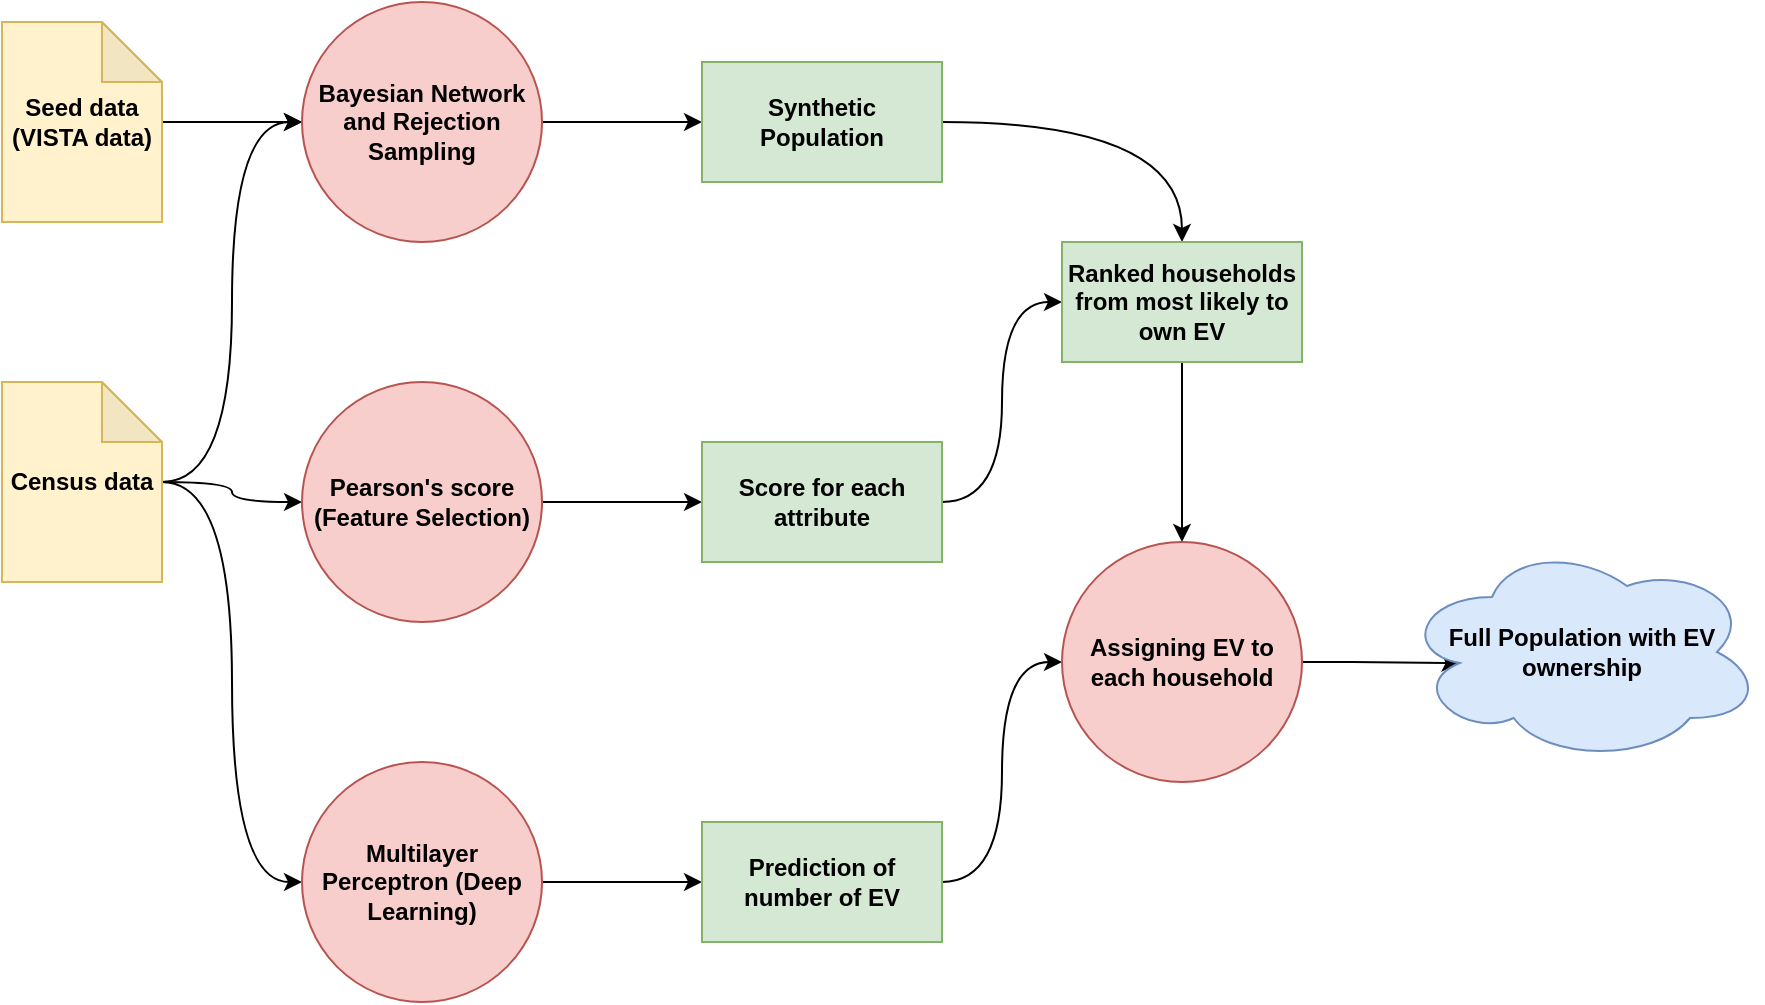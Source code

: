 <mxfile version="21.6.8" type="github">
  <diagram name="Page-1" id="hWAXKIq-UvrtwWa6Y3Kl">
    <mxGraphModel dx="1233" dy="691" grid="1" gridSize="10" guides="1" tooltips="1" connect="1" arrows="1" fold="1" page="1" pageScale="1" pageWidth="1169" pageHeight="827" math="0" shadow="0">
      <root>
        <mxCell id="0" />
        <mxCell id="1" parent="0" />
        <mxCell id="QMQ7qLqh33K4k-CmOpZa-18" style="edgeStyle=orthogonalEdgeStyle;rounded=0;orthogonalLoop=1;jettySize=auto;html=1;entryX=0;entryY=0.5;entryDx=0;entryDy=0;curved=1;" edge="1" parent="1" source="QMQ7qLqh33K4k-CmOpZa-2" target="QMQ7qLqh33K4k-CmOpZa-4">
          <mxGeometry relative="1" as="geometry" />
        </mxCell>
        <mxCell id="QMQ7qLqh33K4k-CmOpZa-19" style="edgeStyle=orthogonalEdgeStyle;rounded=0;orthogonalLoop=1;jettySize=auto;html=1;curved=1;" edge="1" parent="1" source="QMQ7qLqh33K4k-CmOpZa-2" target="QMQ7qLqh33K4k-CmOpZa-8">
          <mxGeometry relative="1" as="geometry" />
        </mxCell>
        <mxCell id="QMQ7qLqh33K4k-CmOpZa-20" style="edgeStyle=orthogonalEdgeStyle;rounded=0;orthogonalLoop=1;jettySize=auto;html=1;entryX=0;entryY=0.5;entryDx=0;entryDy=0;curved=1;" edge="1" parent="1" source="QMQ7qLqh33K4k-CmOpZa-2" target="QMQ7qLqh33K4k-CmOpZa-7">
          <mxGeometry relative="1" as="geometry" />
        </mxCell>
        <mxCell id="QMQ7qLqh33K4k-CmOpZa-2" value="&lt;b&gt;Census data&lt;/b&gt;" style="shape=note;whiteSpace=wrap;html=1;backgroundOutline=1;darkOpacity=0.05;fillColor=#fff2cc;strokeColor=#d6b656;" vertex="1" parent="1">
          <mxGeometry x="120" y="400" width="80" height="100" as="geometry" />
        </mxCell>
        <mxCell id="QMQ7qLqh33K4k-CmOpZa-16" style="edgeStyle=orthogonalEdgeStyle;rounded=0;orthogonalLoop=1;jettySize=auto;html=1;entryX=0;entryY=0.5;entryDx=0;entryDy=0;" edge="1" parent="1" source="QMQ7qLqh33K4k-CmOpZa-3" target="QMQ7qLqh33K4k-CmOpZa-4">
          <mxGeometry relative="1" as="geometry" />
        </mxCell>
        <mxCell id="QMQ7qLqh33K4k-CmOpZa-3" value="&lt;b&gt;Seed data (VISTA data)&lt;/b&gt;" style="shape=note;whiteSpace=wrap;html=1;backgroundOutline=1;darkOpacity=0.05;fillColor=#fff2cc;strokeColor=#d6b656;" vertex="1" parent="1">
          <mxGeometry x="120" y="220" width="80" height="100" as="geometry" />
        </mxCell>
        <mxCell id="QMQ7qLqh33K4k-CmOpZa-21" style="edgeStyle=orthogonalEdgeStyle;rounded=0;orthogonalLoop=1;jettySize=auto;html=1;entryX=0;entryY=0.5;entryDx=0;entryDy=0;" edge="1" parent="1" source="QMQ7qLqh33K4k-CmOpZa-4" target="QMQ7qLqh33K4k-CmOpZa-5">
          <mxGeometry relative="1" as="geometry" />
        </mxCell>
        <mxCell id="QMQ7qLqh33K4k-CmOpZa-4" value="&lt;b&gt;Bayesian Network and Rejection Sampling&lt;/b&gt;" style="ellipse;whiteSpace=wrap;html=1;aspect=fixed;fillColor=#f8cecc;strokeColor=#b85450;" vertex="1" parent="1">
          <mxGeometry x="270" y="210" width="120" height="120" as="geometry" />
        </mxCell>
        <mxCell id="QMQ7qLqh33K4k-CmOpZa-24" style="edgeStyle=orthogonalEdgeStyle;rounded=0;orthogonalLoop=1;jettySize=auto;html=1;entryX=0.5;entryY=0;entryDx=0;entryDy=0;curved=1;" edge="1" parent="1" source="QMQ7qLqh33K4k-CmOpZa-5" target="QMQ7qLqh33K4k-CmOpZa-12">
          <mxGeometry relative="1" as="geometry" />
        </mxCell>
        <mxCell id="QMQ7qLqh33K4k-CmOpZa-5" value="&lt;b&gt;Synthetic Population&lt;/b&gt;" style="rounded=0;whiteSpace=wrap;html=1;fillColor=#d5e8d4;strokeColor=#82b366;" vertex="1" parent="1">
          <mxGeometry x="470" y="240" width="120" height="60" as="geometry" />
        </mxCell>
        <mxCell id="QMQ7qLqh33K4k-CmOpZa-23" style="edgeStyle=orthogonalEdgeStyle;rounded=0;orthogonalLoop=1;jettySize=auto;html=1;entryX=0;entryY=0.5;entryDx=0;entryDy=0;" edge="1" parent="1" source="QMQ7qLqh33K4k-CmOpZa-7" target="QMQ7qLqh33K4k-CmOpZa-9">
          <mxGeometry relative="1" as="geometry" />
        </mxCell>
        <mxCell id="QMQ7qLqh33K4k-CmOpZa-7" value="&lt;b&gt;Multilayer Perceptron (Deep Learning)&lt;/b&gt;" style="ellipse;whiteSpace=wrap;html=1;aspect=fixed;fillColor=#f8cecc;strokeColor=#b85450;" vertex="1" parent="1">
          <mxGeometry x="270" y="590" width="120" height="120" as="geometry" />
        </mxCell>
        <mxCell id="QMQ7qLqh33K4k-CmOpZa-22" style="edgeStyle=orthogonalEdgeStyle;rounded=0;orthogonalLoop=1;jettySize=auto;html=1;" edge="1" parent="1" source="QMQ7qLqh33K4k-CmOpZa-8" target="QMQ7qLqh33K4k-CmOpZa-10">
          <mxGeometry relative="1" as="geometry" />
        </mxCell>
        <mxCell id="QMQ7qLqh33K4k-CmOpZa-8" value="&lt;b&gt;Pearson&#39;s score (Feature Selection)&lt;/b&gt;" style="ellipse;whiteSpace=wrap;html=1;aspect=fixed;fillColor=#f8cecc;strokeColor=#b85450;" vertex="1" parent="1">
          <mxGeometry x="270" y="400" width="120" height="120" as="geometry" />
        </mxCell>
        <mxCell id="QMQ7qLqh33K4k-CmOpZa-27" style="edgeStyle=orthogonalEdgeStyle;rounded=0;orthogonalLoop=1;jettySize=auto;html=1;entryX=0;entryY=0.5;entryDx=0;entryDy=0;curved=1;" edge="1" parent="1" source="QMQ7qLqh33K4k-CmOpZa-9" target="QMQ7qLqh33K4k-CmOpZa-14">
          <mxGeometry relative="1" as="geometry" />
        </mxCell>
        <mxCell id="QMQ7qLqh33K4k-CmOpZa-9" value="&lt;b&gt;Prediction of number of EV&lt;/b&gt;" style="rounded=0;whiteSpace=wrap;html=1;fillColor=#d5e8d4;strokeColor=#82b366;" vertex="1" parent="1">
          <mxGeometry x="470" y="620" width="120" height="60" as="geometry" />
        </mxCell>
        <mxCell id="QMQ7qLqh33K4k-CmOpZa-25" style="edgeStyle=orthogonalEdgeStyle;rounded=0;orthogonalLoop=1;jettySize=auto;html=1;entryX=0;entryY=0.5;entryDx=0;entryDy=0;curved=1;" edge="1" parent="1" source="QMQ7qLqh33K4k-CmOpZa-10" target="QMQ7qLqh33K4k-CmOpZa-12">
          <mxGeometry relative="1" as="geometry" />
        </mxCell>
        <mxCell id="QMQ7qLqh33K4k-CmOpZa-10" value="&lt;b&gt;Score for each attribute&lt;/b&gt;" style="rounded=0;whiteSpace=wrap;html=1;fillColor=#d5e8d4;strokeColor=#82b366;" vertex="1" parent="1">
          <mxGeometry x="470" y="430" width="120" height="60" as="geometry" />
        </mxCell>
        <mxCell id="QMQ7qLqh33K4k-CmOpZa-26" style="edgeStyle=orthogonalEdgeStyle;rounded=0;orthogonalLoop=1;jettySize=auto;html=1;entryX=0.5;entryY=0;entryDx=0;entryDy=0;" edge="1" parent="1" source="QMQ7qLqh33K4k-CmOpZa-12" target="QMQ7qLqh33K4k-CmOpZa-14">
          <mxGeometry relative="1" as="geometry" />
        </mxCell>
        <mxCell id="QMQ7qLqh33K4k-CmOpZa-12" value="&lt;b&gt;Ranked households from most likely to own EV&lt;/b&gt;" style="rounded=0;whiteSpace=wrap;html=1;fillColor=#d5e8d4;strokeColor=#82b366;" vertex="1" parent="1">
          <mxGeometry x="650" y="330" width="120" height="60" as="geometry" />
        </mxCell>
        <mxCell id="QMQ7qLqh33K4k-CmOpZa-28" style="edgeStyle=orthogonalEdgeStyle;rounded=0;orthogonalLoop=1;jettySize=auto;html=1;entryX=0.16;entryY=0.55;entryDx=0;entryDy=0;entryPerimeter=0;" edge="1" parent="1" source="QMQ7qLqh33K4k-CmOpZa-14" target="QMQ7qLqh33K4k-CmOpZa-15">
          <mxGeometry relative="1" as="geometry" />
        </mxCell>
        <mxCell id="QMQ7qLqh33K4k-CmOpZa-14" value="&lt;b&gt;Assigning EV to each household&lt;/b&gt;" style="ellipse;whiteSpace=wrap;html=1;aspect=fixed;fillColor=#f8cecc;strokeColor=#b85450;" vertex="1" parent="1">
          <mxGeometry x="650" y="480" width="120" height="120" as="geometry" />
        </mxCell>
        <mxCell id="QMQ7qLqh33K4k-CmOpZa-15" value="&lt;b&gt;Full Population with EV ownership&lt;/b&gt;" style="ellipse;shape=cloud;whiteSpace=wrap;html=1;fillColor=#dae8fc;strokeColor=#6c8ebf;" vertex="1" parent="1">
          <mxGeometry x="820" y="480" width="180" height="110" as="geometry" />
        </mxCell>
      </root>
    </mxGraphModel>
  </diagram>
</mxfile>
